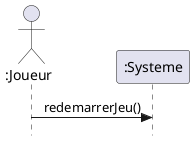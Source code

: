 @startuml dss-redemarrerJeu
skinparam style strictuml
skinparam backgroundcolor transparent
skinparam SequenceBoxBorderColor transparent
skinparam participantpadding 10
'skinparam handwritten true
skinparam sequenceMessageAlign center
actor ":Joueur" as j
participant ":Systeme" as s 
j -> s : redemarrerJeu()
@enduml